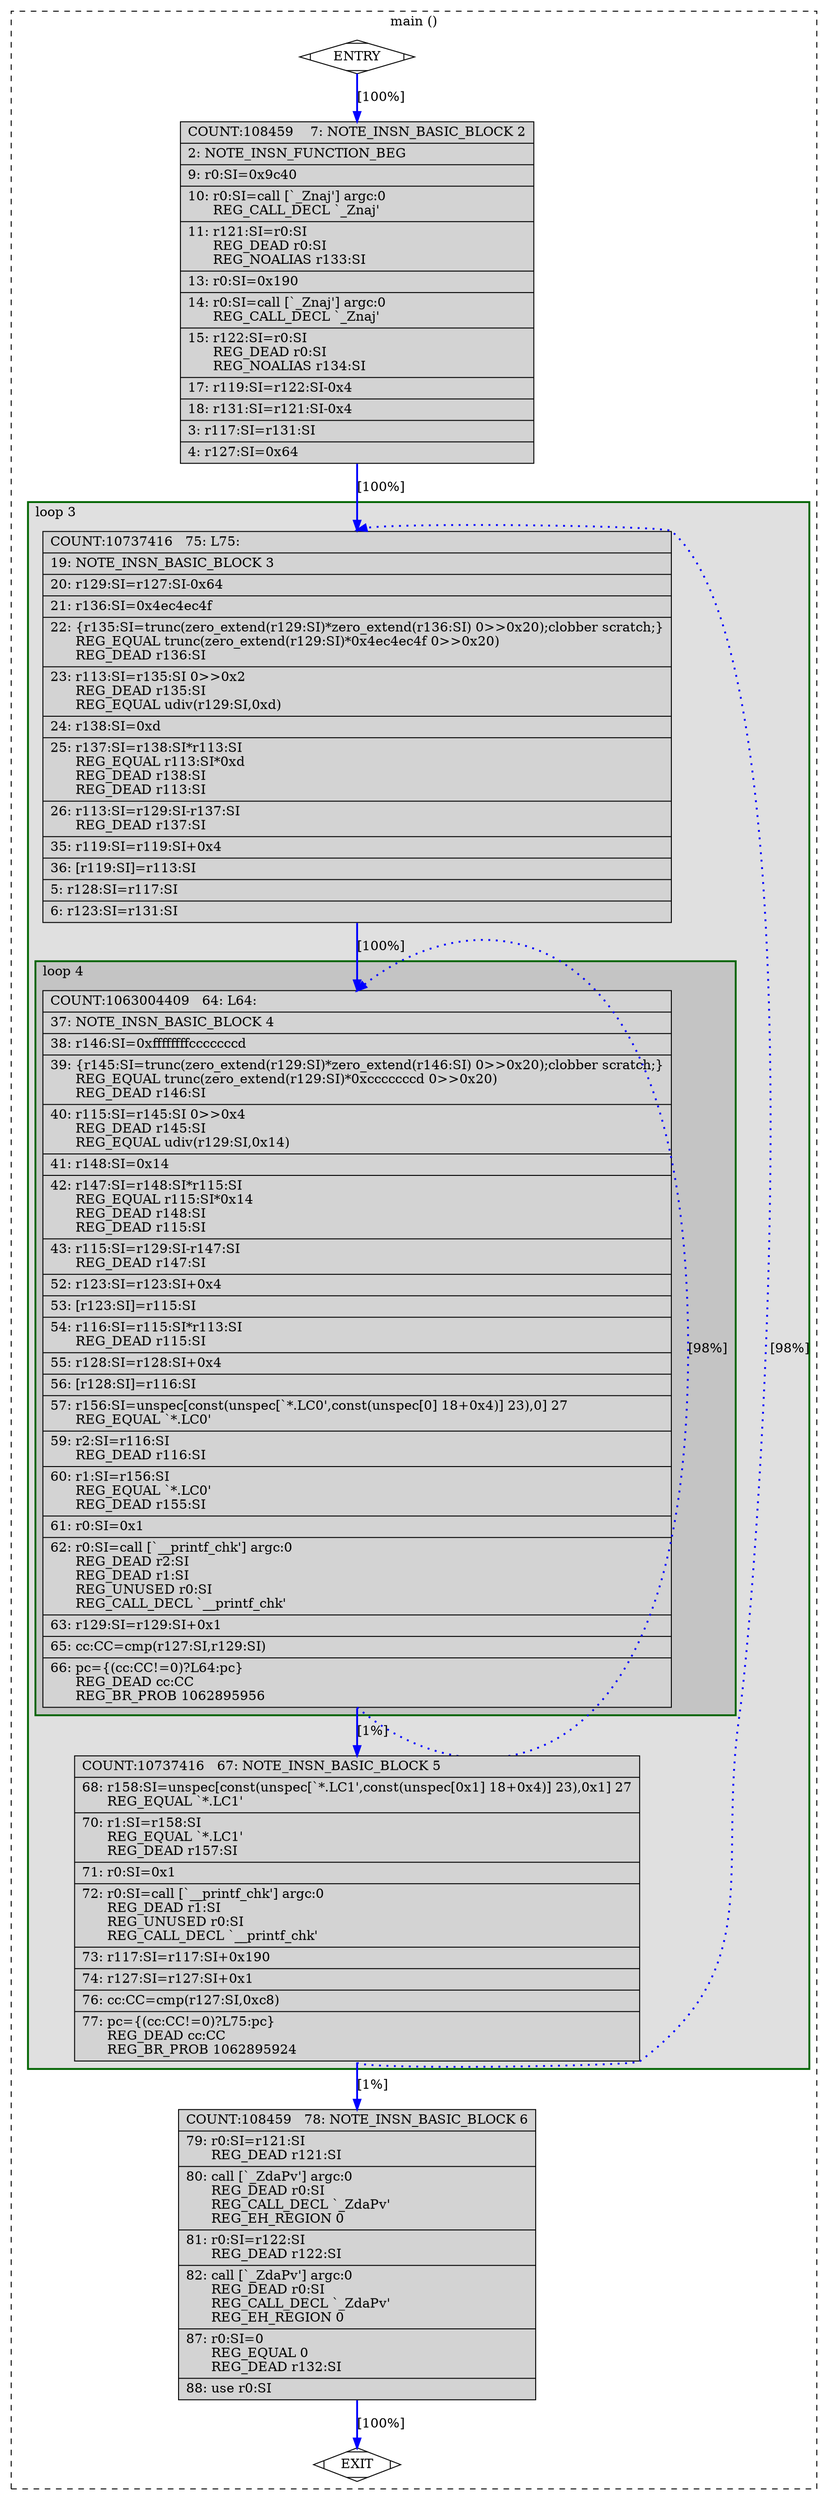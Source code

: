 digraph "a-matmul-v2.cpp.254r.pre" {
overlap=false;
subgraph "cluster_main" {
	style="dashed";
	color="black";
	label="main ()";
	subgraph cluster_30_3 {
	style="filled";
	color="darkgreen";
	fillcolor="grey88";
	label="loop 3";
	labeljust=l;
	penwidth=2;
	subgraph cluster_30_4 {
	style="filled";
	color="darkgreen";
	fillcolor="grey77";
	label="loop 4";
	labeljust=l;
	penwidth=2;
	fn_30_basic_block_4 [shape=record,style=filled,fillcolor=lightgrey,label="{COUNT:1063004409\ \ \ 64:\ L64:\l\
|\ \ \ 37:\ NOTE_INSN_BASIC_BLOCK\ 4\l\
|\ \ \ 38:\ r146:SI=0xffffffffcccccccd\l\
|\ \ \ 39:\ \{r145:SI=trunc(zero_extend(r129:SI)*zero_extend(r146:SI)\ 0\>\>0x20);clobber\ scratch;\}\l\
\ \ \ \ \ \ REG_EQUAL\ trunc(zero_extend(r129:SI)*0xcccccccd\ 0\>\>0x20)\l\
\ \ \ \ \ \ REG_DEAD\ r146:SI\l\
|\ \ \ 40:\ r115:SI=r145:SI\ 0\>\>0x4\l\
\ \ \ \ \ \ REG_DEAD\ r145:SI\l\
\ \ \ \ \ \ REG_EQUAL\ udiv(r129:SI,0x14)\l\
|\ \ \ 41:\ r148:SI=0x14\l\
|\ \ \ 42:\ r147:SI=r148:SI*r115:SI\l\
\ \ \ \ \ \ REG_EQUAL\ r115:SI*0x14\l\
\ \ \ \ \ \ REG_DEAD\ r148:SI\l\
\ \ \ \ \ \ REG_DEAD\ r115:SI\l\
|\ \ \ 43:\ r115:SI=r129:SI-r147:SI\l\
\ \ \ \ \ \ REG_DEAD\ r147:SI\l\
|\ \ \ 52:\ r123:SI=r123:SI+0x4\l\
|\ \ \ 53:\ [r123:SI]=r115:SI\l\
|\ \ \ 54:\ r116:SI=r115:SI*r113:SI\l\
\ \ \ \ \ \ REG_DEAD\ r115:SI\l\
|\ \ \ 55:\ r128:SI=r128:SI+0x4\l\
|\ \ \ 56:\ [r128:SI]=r116:SI\l\
|\ \ \ 57:\ r156:SI=unspec[const(unspec[`*.LC0',const(unspec[0]\ 18+0x4)]\ 23),0]\ 27\l\
\ \ \ \ \ \ REG_EQUAL\ `*.LC0'\l\
|\ \ \ 59:\ r2:SI=r116:SI\l\
\ \ \ \ \ \ REG_DEAD\ r116:SI\l\
|\ \ \ 60:\ r1:SI=r156:SI\l\
\ \ \ \ \ \ REG_EQUAL\ `*.LC0'\l\
\ \ \ \ \ \ REG_DEAD\ r155:SI\l\
|\ \ \ 61:\ r0:SI=0x1\l\
|\ \ \ 62:\ r0:SI=call\ [`__printf_chk']\ argc:0\l\
\ \ \ \ \ \ REG_DEAD\ r2:SI\l\
\ \ \ \ \ \ REG_DEAD\ r1:SI\l\
\ \ \ \ \ \ REG_UNUSED\ r0:SI\l\
\ \ \ \ \ \ REG_CALL_DECL\ `__printf_chk'\l\
|\ \ \ 63:\ r129:SI=r129:SI+0x1\l\
|\ \ \ 65:\ cc:CC=cmp(r127:SI,r129:SI)\l\
|\ \ \ 66:\ pc=\{(cc:CC!=0)?L64:pc\}\l\
\ \ \ \ \ \ REG_DEAD\ cc:CC\l\
\ \ \ \ \ \ REG_BR_PROB\ 1062895956\l\
}"];

	}
	fn_30_basic_block_3 [shape=record,style=filled,fillcolor=lightgrey,label="{COUNT:10737416\ \ \ 75:\ L75:\l\
|\ \ \ 19:\ NOTE_INSN_BASIC_BLOCK\ 3\l\
|\ \ \ 20:\ r129:SI=r127:SI-0x64\l\
|\ \ \ 21:\ r136:SI=0x4ec4ec4f\l\
|\ \ \ 22:\ \{r135:SI=trunc(zero_extend(r129:SI)*zero_extend(r136:SI)\ 0\>\>0x20);clobber\ scratch;\}\l\
\ \ \ \ \ \ REG_EQUAL\ trunc(zero_extend(r129:SI)*0x4ec4ec4f\ 0\>\>0x20)\l\
\ \ \ \ \ \ REG_DEAD\ r136:SI\l\
|\ \ \ 23:\ r113:SI=r135:SI\ 0\>\>0x2\l\
\ \ \ \ \ \ REG_DEAD\ r135:SI\l\
\ \ \ \ \ \ REG_EQUAL\ udiv(r129:SI,0xd)\l\
|\ \ \ 24:\ r138:SI=0xd\l\
|\ \ \ 25:\ r137:SI=r138:SI*r113:SI\l\
\ \ \ \ \ \ REG_EQUAL\ r113:SI*0xd\l\
\ \ \ \ \ \ REG_DEAD\ r138:SI\l\
\ \ \ \ \ \ REG_DEAD\ r113:SI\l\
|\ \ \ 26:\ r113:SI=r129:SI-r137:SI\l\
\ \ \ \ \ \ REG_DEAD\ r137:SI\l\
|\ \ \ 35:\ r119:SI=r119:SI+0x4\l\
|\ \ \ 36:\ [r119:SI]=r113:SI\l\
|\ \ \ \ 5:\ r128:SI=r117:SI\l\
|\ \ \ \ 6:\ r123:SI=r131:SI\l\
}"];

	fn_30_basic_block_5 [shape=record,style=filled,fillcolor=lightgrey,label="{COUNT:10737416\ \ \ 67:\ NOTE_INSN_BASIC_BLOCK\ 5\l\
|\ \ \ 68:\ r158:SI=unspec[const(unspec[`*.LC1',const(unspec[0x1]\ 18+0x4)]\ 23),0x1]\ 27\l\
\ \ \ \ \ \ REG_EQUAL\ `*.LC1'\l\
|\ \ \ 70:\ r1:SI=r158:SI\l\
\ \ \ \ \ \ REG_EQUAL\ `*.LC1'\l\
\ \ \ \ \ \ REG_DEAD\ r157:SI\l\
|\ \ \ 71:\ r0:SI=0x1\l\
|\ \ \ 72:\ r0:SI=call\ [`__printf_chk']\ argc:0\l\
\ \ \ \ \ \ REG_DEAD\ r1:SI\l\
\ \ \ \ \ \ REG_UNUSED\ r0:SI\l\
\ \ \ \ \ \ REG_CALL_DECL\ `__printf_chk'\l\
|\ \ \ 73:\ r117:SI=r117:SI+0x190\l\
|\ \ \ 74:\ r127:SI=r127:SI+0x1\l\
|\ \ \ 76:\ cc:CC=cmp(r127:SI,0xc8)\l\
|\ \ \ 77:\ pc=\{(cc:CC!=0)?L75:pc\}\l\
\ \ \ \ \ \ REG_DEAD\ cc:CC\l\
\ \ \ \ \ \ REG_BR_PROB\ 1062895924\l\
}"];

	}
	fn_30_basic_block_0 [shape=Mdiamond,style=filled,fillcolor=white,label="ENTRY"];

	fn_30_basic_block_1 [shape=Mdiamond,style=filled,fillcolor=white,label="EXIT"];

	fn_30_basic_block_2 [shape=record,style=filled,fillcolor=lightgrey,label="{COUNT:108459\ \ \ \ 7:\ NOTE_INSN_BASIC_BLOCK\ 2\l\
|\ \ \ \ 2:\ NOTE_INSN_FUNCTION_BEG\l\
|\ \ \ \ 9:\ r0:SI=0x9c40\l\
|\ \ \ 10:\ r0:SI=call\ [`_Znaj']\ argc:0\l\
\ \ \ \ \ \ REG_CALL_DECL\ `_Znaj'\l\
|\ \ \ 11:\ r121:SI=r0:SI\l\
\ \ \ \ \ \ REG_DEAD\ r0:SI\l\
\ \ \ \ \ \ REG_NOALIAS\ r133:SI\l\
|\ \ \ 13:\ r0:SI=0x190\l\
|\ \ \ 14:\ r0:SI=call\ [`_Znaj']\ argc:0\l\
\ \ \ \ \ \ REG_CALL_DECL\ `_Znaj'\l\
|\ \ \ 15:\ r122:SI=r0:SI\l\
\ \ \ \ \ \ REG_DEAD\ r0:SI\l\
\ \ \ \ \ \ REG_NOALIAS\ r134:SI\l\
|\ \ \ 17:\ r119:SI=r122:SI-0x4\l\
|\ \ \ 18:\ r131:SI=r121:SI-0x4\l\
|\ \ \ \ 3:\ r117:SI=r131:SI\l\
|\ \ \ \ 4:\ r127:SI=0x64\l\
}"];

	fn_30_basic_block_6 [shape=record,style=filled,fillcolor=lightgrey,label="{COUNT:108459\ \ \ 78:\ NOTE_INSN_BASIC_BLOCK\ 6\l\
|\ \ \ 79:\ r0:SI=r121:SI\l\
\ \ \ \ \ \ REG_DEAD\ r121:SI\l\
|\ \ \ 80:\ call\ [`_ZdaPv']\ argc:0\l\
\ \ \ \ \ \ REG_DEAD\ r0:SI\l\
\ \ \ \ \ \ REG_CALL_DECL\ `_ZdaPv'\l\
\ \ \ \ \ \ REG_EH_REGION\ 0\l\
|\ \ \ 81:\ r0:SI=r122:SI\l\
\ \ \ \ \ \ REG_DEAD\ r122:SI\l\
|\ \ \ 82:\ call\ [`_ZdaPv']\ argc:0\l\
\ \ \ \ \ \ REG_DEAD\ r0:SI\l\
\ \ \ \ \ \ REG_CALL_DECL\ `_ZdaPv'\l\
\ \ \ \ \ \ REG_EH_REGION\ 0\l\
|\ \ \ 87:\ r0:SI=0\l\
\ \ \ \ \ \ REG_EQUAL\ 0\l\
\ \ \ \ \ \ REG_DEAD\ r132:SI\l\
|\ \ \ 88:\ use\ r0:SI\l\
}"];

	fn_30_basic_block_0:s -> fn_30_basic_block_2:n [style="solid,bold",color=blue,weight=100,constraint=true,label="[100%]"];
	fn_30_basic_block_2:s -> fn_30_basic_block_3:n [style="solid,bold",color=blue,weight=100,constraint=true,label="[100%]"];
	fn_30_basic_block_3:s -> fn_30_basic_block_4:n [style="solid,bold",color=blue,weight=100,constraint=true,label="[100%]"];
	fn_30_basic_block_4:s -> fn_30_basic_block_4:n [style="dotted,bold",color=blue,weight=10,constraint=false,label="[98%]"];
	fn_30_basic_block_4:s -> fn_30_basic_block_5:n [style="solid,bold",color=blue,weight=100,constraint=true,label="[1%]"];
	fn_30_basic_block_5:s -> fn_30_basic_block_3:n [style="dotted,bold",color=blue,weight=10,constraint=false,label="[98%]"];
	fn_30_basic_block_5:s -> fn_30_basic_block_6:n [style="solid,bold",color=blue,weight=100,constraint=true,label="[1%]"];
	fn_30_basic_block_6:s -> fn_30_basic_block_1:n [style="solid,bold",color=blue,weight=100,constraint=true,label="[100%]"];
	fn_30_basic_block_0:s -> fn_30_basic_block_1:n [style="invis",constraint=true];
}
}
